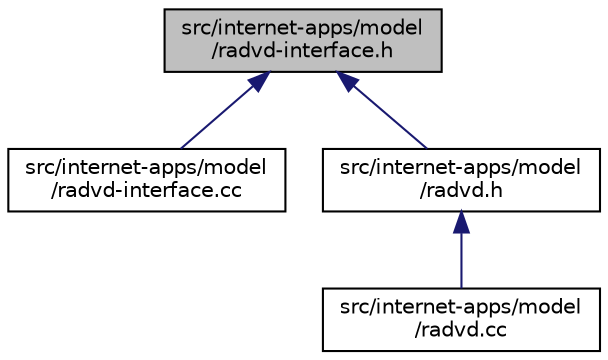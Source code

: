 digraph "src/internet-apps/model/radvd-interface.h"
{
 // LATEX_PDF_SIZE
  edge [fontname="Helvetica",fontsize="10",labelfontname="Helvetica",labelfontsize="10"];
  node [fontname="Helvetica",fontsize="10",shape=record];
  Node1 [label="src/internet-apps/model\l/radvd-interface.h",height=0.2,width=0.4,color="black", fillcolor="grey75", style="filled", fontcolor="black",tooltip=" "];
  Node1 -> Node2 [dir="back",color="midnightblue",fontsize="10",style="solid",fontname="Helvetica"];
  Node2 [label="src/internet-apps/model\l/radvd-interface.cc",height=0.2,width=0.4,color="black", fillcolor="white", style="filled",URL="$radvd-interface_8cc.html",tooltip=" "];
  Node1 -> Node3 [dir="back",color="midnightblue",fontsize="10",style="solid",fontname="Helvetica"];
  Node3 [label="src/internet-apps/model\l/radvd.h",height=0.2,width=0.4,color="black", fillcolor="white", style="filled",URL="$radvd_8h.html",tooltip=" "];
  Node3 -> Node4 [dir="back",color="midnightblue",fontsize="10",style="solid",fontname="Helvetica"];
  Node4 [label="src/internet-apps/model\l/radvd.cc",height=0.2,width=0.4,color="black", fillcolor="white", style="filled",URL="$src_2internet-apps_2model_2radvd_8cc.html",tooltip=" "];
}
